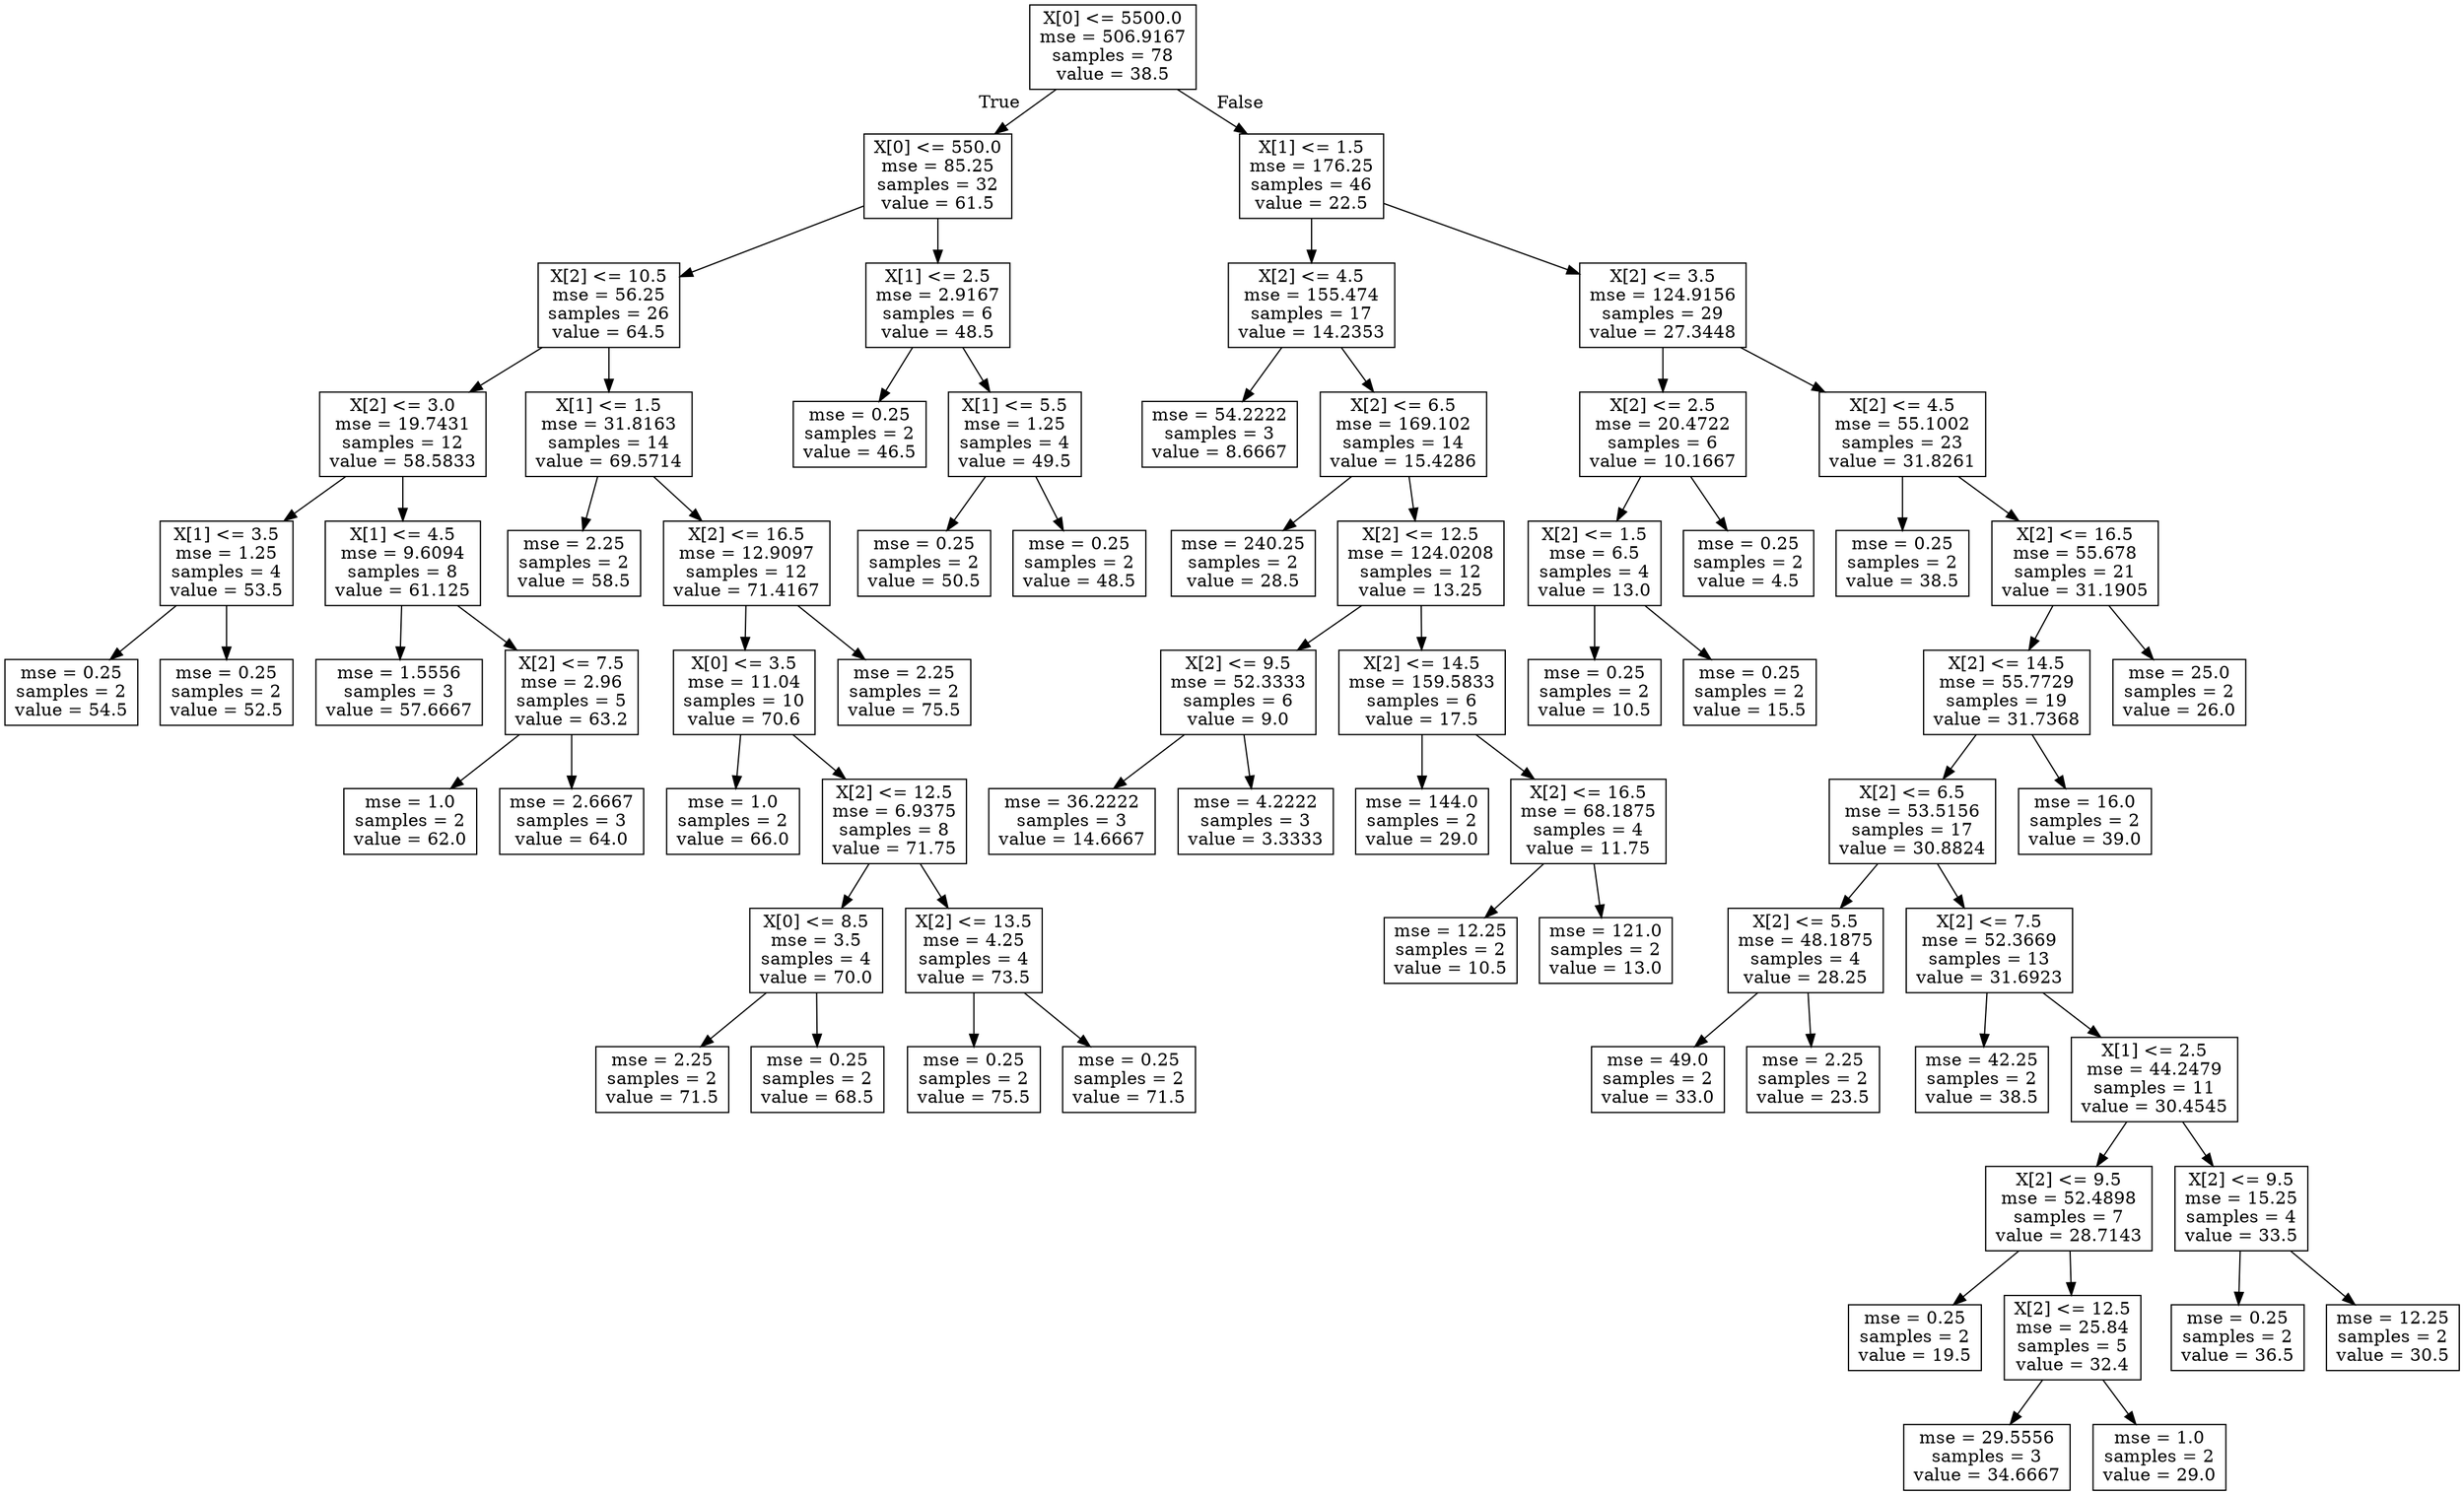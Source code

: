 digraph Tree {
node [shape=box] ;
0 [label="X[0] <= 5500.0\nmse = 506.9167\nsamples = 78\nvalue = 38.5"] ;
1 [label="X[0] <= 550.0\nmse = 85.25\nsamples = 32\nvalue = 61.5"] ;
0 -> 1 [labeldistance=2.5, labelangle=45, headlabel="True"] ;
2 [label="X[2] <= 10.5\nmse = 56.25\nsamples = 26\nvalue = 64.5"] ;
1 -> 2 ;
3 [label="X[2] <= 3.0\nmse = 19.7431\nsamples = 12\nvalue = 58.5833"] ;
2 -> 3 ;
4 [label="X[1] <= 3.5\nmse = 1.25\nsamples = 4\nvalue = 53.5"] ;
3 -> 4 ;
5 [label="mse = 0.25\nsamples = 2\nvalue = 54.5"] ;
4 -> 5 ;
6 [label="mse = 0.25\nsamples = 2\nvalue = 52.5"] ;
4 -> 6 ;
7 [label="X[1] <= 4.5\nmse = 9.6094\nsamples = 8\nvalue = 61.125"] ;
3 -> 7 ;
8 [label="mse = 1.5556\nsamples = 3\nvalue = 57.6667"] ;
7 -> 8 ;
9 [label="X[2] <= 7.5\nmse = 2.96\nsamples = 5\nvalue = 63.2"] ;
7 -> 9 ;
10 [label="mse = 1.0\nsamples = 2\nvalue = 62.0"] ;
9 -> 10 ;
11 [label="mse = 2.6667\nsamples = 3\nvalue = 64.0"] ;
9 -> 11 ;
12 [label="X[1] <= 1.5\nmse = 31.8163\nsamples = 14\nvalue = 69.5714"] ;
2 -> 12 ;
13 [label="mse = 2.25\nsamples = 2\nvalue = 58.5"] ;
12 -> 13 ;
14 [label="X[2] <= 16.5\nmse = 12.9097\nsamples = 12\nvalue = 71.4167"] ;
12 -> 14 ;
15 [label="X[0] <= 3.5\nmse = 11.04\nsamples = 10\nvalue = 70.6"] ;
14 -> 15 ;
16 [label="mse = 1.0\nsamples = 2\nvalue = 66.0"] ;
15 -> 16 ;
17 [label="X[2] <= 12.5\nmse = 6.9375\nsamples = 8\nvalue = 71.75"] ;
15 -> 17 ;
18 [label="X[0] <= 8.5\nmse = 3.5\nsamples = 4\nvalue = 70.0"] ;
17 -> 18 ;
19 [label="mse = 2.25\nsamples = 2\nvalue = 71.5"] ;
18 -> 19 ;
20 [label="mse = 0.25\nsamples = 2\nvalue = 68.5"] ;
18 -> 20 ;
21 [label="X[2] <= 13.5\nmse = 4.25\nsamples = 4\nvalue = 73.5"] ;
17 -> 21 ;
22 [label="mse = 0.25\nsamples = 2\nvalue = 75.5"] ;
21 -> 22 ;
23 [label="mse = 0.25\nsamples = 2\nvalue = 71.5"] ;
21 -> 23 ;
24 [label="mse = 2.25\nsamples = 2\nvalue = 75.5"] ;
14 -> 24 ;
25 [label="X[1] <= 2.5\nmse = 2.9167\nsamples = 6\nvalue = 48.5"] ;
1 -> 25 ;
26 [label="mse = 0.25\nsamples = 2\nvalue = 46.5"] ;
25 -> 26 ;
27 [label="X[1] <= 5.5\nmse = 1.25\nsamples = 4\nvalue = 49.5"] ;
25 -> 27 ;
28 [label="mse = 0.25\nsamples = 2\nvalue = 50.5"] ;
27 -> 28 ;
29 [label="mse = 0.25\nsamples = 2\nvalue = 48.5"] ;
27 -> 29 ;
30 [label="X[1] <= 1.5\nmse = 176.25\nsamples = 46\nvalue = 22.5"] ;
0 -> 30 [labeldistance=2.5, labelangle=-45, headlabel="False"] ;
31 [label="X[2] <= 4.5\nmse = 155.474\nsamples = 17\nvalue = 14.2353"] ;
30 -> 31 ;
32 [label="mse = 54.2222\nsamples = 3\nvalue = 8.6667"] ;
31 -> 32 ;
33 [label="X[2] <= 6.5\nmse = 169.102\nsamples = 14\nvalue = 15.4286"] ;
31 -> 33 ;
34 [label="mse = 240.25\nsamples = 2\nvalue = 28.5"] ;
33 -> 34 ;
35 [label="X[2] <= 12.5\nmse = 124.0208\nsamples = 12\nvalue = 13.25"] ;
33 -> 35 ;
36 [label="X[2] <= 9.5\nmse = 52.3333\nsamples = 6\nvalue = 9.0"] ;
35 -> 36 ;
37 [label="mse = 36.2222\nsamples = 3\nvalue = 14.6667"] ;
36 -> 37 ;
38 [label="mse = 4.2222\nsamples = 3\nvalue = 3.3333"] ;
36 -> 38 ;
39 [label="X[2] <= 14.5\nmse = 159.5833\nsamples = 6\nvalue = 17.5"] ;
35 -> 39 ;
40 [label="mse = 144.0\nsamples = 2\nvalue = 29.0"] ;
39 -> 40 ;
41 [label="X[2] <= 16.5\nmse = 68.1875\nsamples = 4\nvalue = 11.75"] ;
39 -> 41 ;
42 [label="mse = 12.25\nsamples = 2\nvalue = 10.5"] ;
41 -> 42 ;
43 [label="mse = 121.0\nsamples = 2\nvalue = 13.0"] ;
41 -> 43 ;
44 [label="X[2] <= 3.5\nmse = 124.9156\nsamples = 29\nvalue = 27.3448"] ;
30 -> 44 ;
45 [label="X[2] <= 2.5\nmse = 20.4722\nsamples = 6\nvalue = 10.1667"] ;
44 -> 45 ;
46 [label="X[2] <= 1.5\nmse = 6.5\nsamples = 4\nvalue = 13.0"] ;
45 -> 46 ;
47 [label="mse = 0.25\nsamples = 2\nvalue = 10.5"] ;
46 -> 47 ;
48 [label="mse = 0.25\nsamples = 2\nvalue = 15.5"] ;
46 -> 48 ;
49 [label="mse = 0.25\nsamples = 2\nvalue = 4.5"] ;
45 -> 49 ;
50 [label="X[2] <= 4.5\nmse = 55.1002\nsamples = 23\nvalue = 31.8261"] ;
44 -> 50 ;
51 [label="mse = 0.25\nsamples = 2\nvalue = 38.5"] ;
50 -> 51 ;
52 [label="X[2] <= 16.5\nmse = 55.678\nsamples = 21\nvalue = 31.1905"] ;
50 -> 52 ;
53 [label="X[2] <= 14.5\nmse = 55.7729\nsamples = 19\nvalue = 31.7368"] ;
52 -> 53 ;
54 [label="X[2] <= 6.5\nmse = 53.5156\nsamples = 17\nvalue = 30.8824"] ;
53 -> 54 ;
55 [label="X[2] <= 5.5\nmse = 48.1875\nsamples = 4\nvalue = 28.25"] ;
54 -> 55 ;
56 [label="mse = 49.0\nsamples = 2\nvalue = 33.0"] ;
55 -> 56 ;
57 [label="mse = 2.25\nsamples = 2\nvalue = 23.5"] ;
55 -> 57 ;
58 [label="X[2] <= 7.5\nmse = 52.3669\nsamples = 13\nvalue = 31.6923"] ;
54 -> 58 ;
59 [label="mse = 42.25\nsamples = 2\nvalue = 38.5"] ;
58 -> 59 ;
60 [label="X[1] <= 2.5\nmse = 44.2479\nsamples = 11\nvalue = 30.4545"] ;
58 -> 60 ;
61 [label="X[2] <= 9.5\nmse = 52.4898\nsamples = 7\nvalue = 28.7143"] ;
60 -> 61 ;
62 [label="mse = 0.25\nsamples = 2\nvalue = 19.5"] ;
61 -> 62 ;
63 [label="X[2] <= 12.5\nmse = 25.84\nsamples = 5\nvalue = 32.4"] ;
61 -> 63 ;
64 [label="mse = 29.5556\nsamples = 3\nvalue = 34.6667"] ;
63 -> 64 ;
65 [label="mse = 1.0\nsamples = 2\nvalue = 29.0"] ;
63 -> 65 ;
66 [label="X[2] <= 9.5\nmse = 15.25\nsamples = 4\nvalue = 33.5"] ;
60 -> 66 ;
67 [label="mse = 0.25\nsamples = 2\nvalue = 36.5"] ;
66 -> 67 ;
68 [label="mse = 12.25\nsamples = 2\nvalue = 30.5"] ;
66 -> 68 ;
69 [label="mse = 16.0\nsamples = 2\nvalue = 39.0"] ;
53 -> 69 ;
70 [label="mse = 25.0\nsamples = 2\nvalue = 26.0"] ;
52 -> 70 ;
}